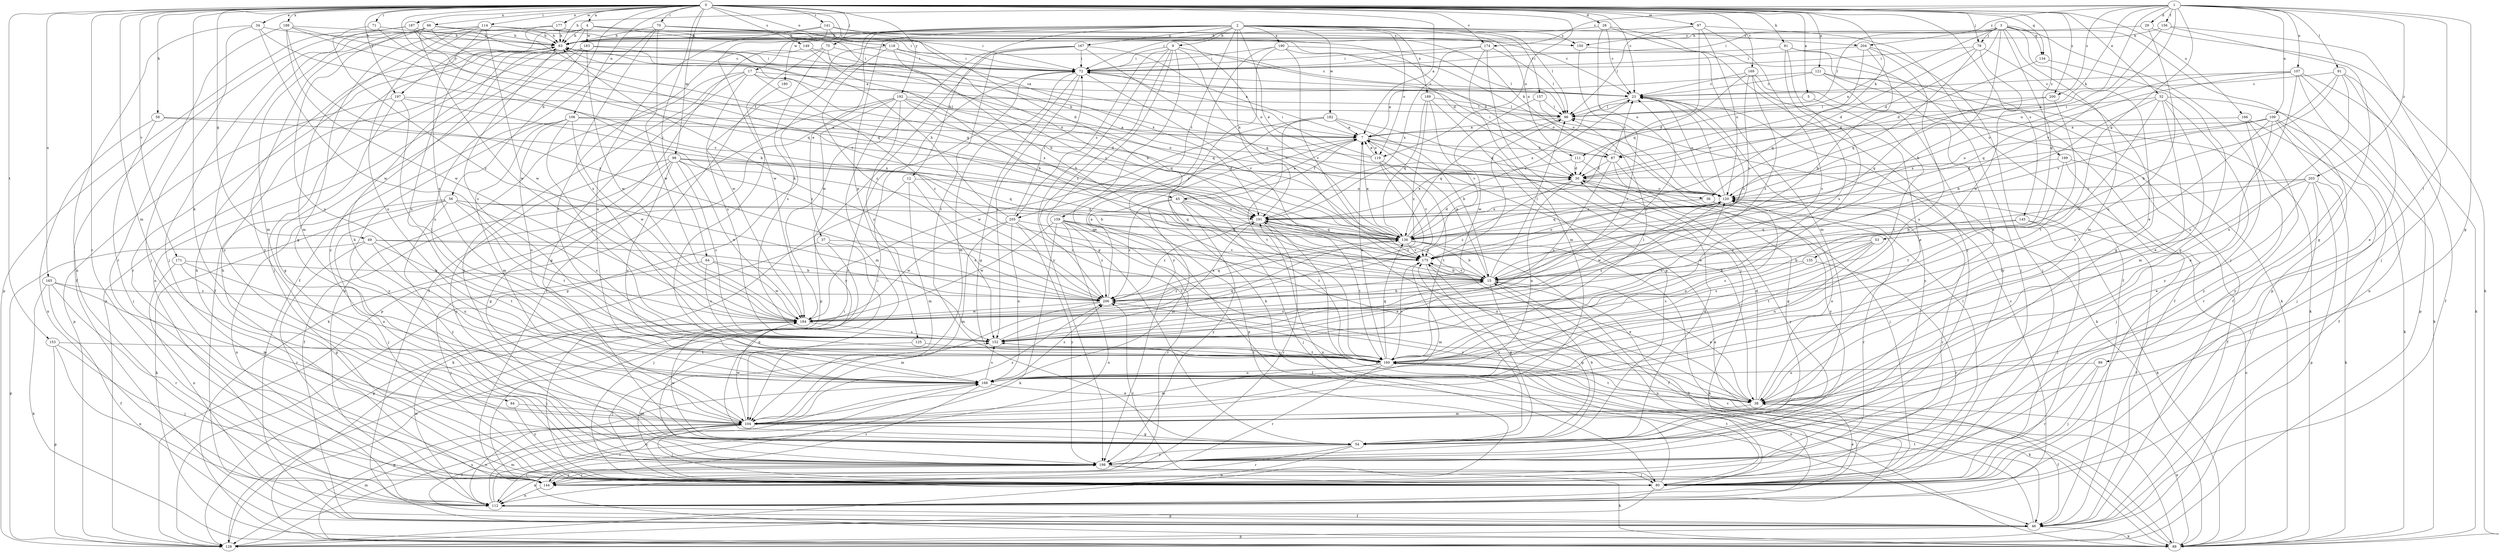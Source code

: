 strict digraph  {
0;
1;
2;
3;
4;
5;
7;
9;
12;
15;
17;
23;
28;
29;
30;
32;
34;
36;
37;
38;
45;
46;
49;
53;
54;
56;
58;
63;
64;
66;
70;
71;
72;
75;
78;
80;
81;
84;
87;
88;
89;
91;
96;
97;
98;
104;
106;
107;
109;
111;
112;
114;
118;
119;
120;
121;
125;
128;
134;
135;
136;
141;
144;
145;
149;
150;
152;
153;
156;
157;
159;
160;
165;
166;
167;
168;
169;
171;
174;
175;
177;
180;
182;
183;
184;
187;
188;
189;
190;
191;
192;
197;
198;
199;
200;
203;
204;
205;
206;
0 -> 4  [label=a];
0 -> 5  [label=a];
0 -> 7  [label=a];
0 -> 17  [label=c];
0 -> 23  [label=c];
0 -> 28  [label=d];
0 -> 32  [label=e];
0 -> 34  [label=e];
0 -> 45  [label=f];
0 -> 49  [label=g];
0 -> 56  [label=h];
0 -> 58  [label=h];
0 -> 64  [label=i];
0 -> 66  [label=i];
0 -> 70  [label=i];
0 -> 71  [label=i];
0 -> 75  [label=j];
0 -> 78  [label=j];
0 -> 81  [label=k];
0 -> 84  [label=k];
0 -> 87  [label=k];
0 -> 97  [label=m];
0 -> 98  [label=m];
0 -> 104  [label=m];
0 -> 106  [label=n];
0 -> 114  [label=o];
0 -> 118  [label=o];
0 -> 119  [label=o];
0 -> 121  [label=p];
0 -> 134  [label=q];
0 -> 141  [label=r];
0 -> 144  [label=r];
0 -> 145  [label=s];
0 -> 149  [label=s];
0 -> 153  [label=t];
0 -> 165  [label=u];
0 -> 166  [label=u];
0 -> 169  [label=v];
0 -> 171  [label=v];
0 -> 174  [label=v];
0 -> 177  [label=w];
0 -> 187  [label=x];
0 -> 188  [label=x];
0 -> 192  [label=y];
0 -> 197  [label=y];
0 -> 199  [label=z];
0 -> 200  [label=z];
1 -> 29  [label=d];
1 -> 36  [label=e];
1 -> 53  [label=g];
1 -> 54  [label=g];
1 -> 63  [label=h];
1 -> 87  [label=k];
1 -> 89  [label=l];
1 -> 91  [label=l];
1 -> 107  [label=n];
1 -> 109  [label=n];
1 -> 156  [label=t];
1 -> 174  [label=v];
1 -> 175  [label=v];
1 -> 200  [label=z];
1 -> 203  [label=z];
1 -> 204  [label=z];
2 -> 9  [label=b];
2 -> 12  [label=b];
2 -> 36  [label=e];
2 -> 37  [label=e];
2 -> 63  [label=h];
2 -> 72  [label=i];
2 -> 96  [label=l];
2 -> 111  [label=n];
2 -> 119  [label=o];
2 -> 125  [label=p];
2 -> 128  [label=p];
2 -> 150  [label=s];
2 -> 157  [label=t];
2 -> 159  [label=t];
2 -> 167  [label=u];
2 -> 180  [label=w];
2 -> 182  [label=w];
2 -> 189  [label=x];
2 -> 190  [label=x];
2 -> 191  [label=x];
2 -> 204  [label=z];
3 -> 15  [label=b];
3 -> 30  [label=d];
3 -> 38  [label=e];
3 -> 72  [label=i];
3 -> 78  [label=j];
3 -> 80  [label=j];
3 -> 96  [label=l];
3 -> 104  [label=m];
3 -> 111  [label=n];
3 -> 128  [label=p];
3 -> 134  [label=q];
3 -> 135  [label=q];
3 -> 150  [label=s];
4 -> 63  [label=h];
4 -> 87  [label=k];
4 -> 150  [label=s];
4 -> 168  [label=u];
4 -> 183  [label=w];
4 -> 191  [label=x];
4 -> 197  [label=y];
4 -> 198  [label=y];
5 -> 96  [label=l];
5 -> 160  [label=t];
7 -> 30  [label=d];
7 -> 45  [label=f];
7 -> 87  [label=k];
7 -> 119  [label=o];
7 -> 205  [label=z];
9 -> 38  [label=e];
9 -> 54  [label=g];
9 -> 72  [label=i];
9 -> 120  [label=o];
9 -> 175  [label=v];
9 -> 198  [label=y];
9 -> 205  [label=z];
9 -> 206  [label=z];
12 -> 88  [label=k];
12 -> 104  [label=m];
12 -> 120  [label=o];
12 -> 152  [label=s];
15 -> 7  [label=a];
15 -> 23  [label=c];
15 -> 38  [label=e];
15 -> 54  [label=g];
15 -> 96  [label=l];
15 -> 112  [label=n];
15 -> 152  [label=s];
15 -> 175  [label=v];
15 -> 191  [label=x];
15 -> 206  [label=z];
17 -> 23  [label=c];
17 -> 54  [label=g];
17 -> 112  [label=n];
17 -> 136  [label=q];
17 -> 152  [label=s];
17 -> 198  [label=y];
17 -> 206  [label=z];
23 -> 96  [label=l];
23 -> 120  [label=o];
23 -> 191  [label=x];
23 -> 198  [label=y];
28 -> 23  [label=c];
28 -> 63  [label=h];
28 -> 104  [label=m];
28 -> 120  [label=o];
28 -> 198  [label=y];
29 -> 63  [label=h];
29 -> 88  [label=k];
29 -> 168  [label=u];
30 -> 120  [label=o];
30 -> 168  [label=u];
30 -> 198  [label=y];
30 -> 206  [label=z];
32 -> 15  [label=b];
32 -> 38  [label=e];
32 -> 88  [label=k];
32 -> 96  [label=l];
32 -> 104  [label=m];
32 -> 184  [label=w];
32 -> 198  [label=y];
34 -> 63  [label=h];
34 -> 80  [label=j];
34 -> 112  [label=n];
34 -> 175  [label=v];
34 -> 184  [label=w];
36 -> 88  [label=k];
36 -> 144  [label=r];
36 -> 191  [label=x];
37 -> 54  [label=g];
37 -> 80  [label=j];
37 -> 128  [label=p];
37 -> 175  [label=v];
38 -> 30  [label=d];
38 -> 46  [label=f];
38 -> 104  [label=m];
38 -> 120  [label=o];
38 -> 160  [label=t];
38 -> 191  [label=x];
38 -> 206  [label=z];
45 -> 7  [label=a];
45 -> 80  [label=j];
45 -> 104  [label=m];
45 -> 160  [label=t];
45 -> 191  [label=x];
45 -> 198  [label=y];
45 -> 206  [label=z];
46 -> 88  [label=k];
46 -> 128  [label=p];
46 -> 160  [label=t];
49 -> 128  [label=p];
49 -> 144  [label=r];
49 -> 160  [label=t];
49 -> 168  [label=u];
49 -> 175  [label=v];
49 -> 206  [label=z];
53 -> 15  [label=b];
53 -> 152  [label=s];
53 -> 160  [label=t];
53 -> 168  [label=u];
53 -> 175  [label=v];
54 -> 15  [label=b];
54 -> 30  [label=d];
54 -> 112  [label=n];
54 -> 144  [label=r];
54 -> 175  [label=v];
54 -> 184  [label=w];
54 -> 198  [label=y];
56 -> 80  [label=j];
56 -> 88  [label=k];
56 -> 112  [label=n];
56 -> 136  [label=q];
56 -> 152  [label=s];
56 -> 160  [label=t];
56 -> 191  [label=x];
56 -> 198  [label=y];
58 -> 7  [label=a];
58 -> 80  [label=j];
58 -> 112  [label=n];
58 -> 191  [label=x];
63 -> 72  [label=i];
63 -> 80  [label=j];
63 -> 144  [label=r];
63 -> 152  [label=s];
64 -> 15  [label=b];
64 -> 80  [label=j];
64 -> 152  [label=s];
64 -> 184  [label=w];
66 -> 46  [label=f];
66 -> 63  [label=h];
66 -> 72  [label=i];
66 -> 104  [label=m];
66 -> 168  [label=u];
66 -> 175  [label=v];
66 -> 184  [label=w];
66 -> 198  [label=y];
70 -> 23  [label=c];
70 -> 30  [label=d];
70 -> 46  [label=f];
70 -> 63  [label=h];
70 -> 152  [label=s];
70 -> 184  [label=w];
70 -> 191  [label=x];
71 -> 63  [label=h];
71 -> 136  [label=q];
71 -> 206  [label=z];
72 -> 23  [label=c];
72 -> 54  [label=g];
72 -> 104  [label=m];
72 -> 152  [label=s];
72 -> 175  [label=v];
75 -> 46  [label=f];
75 -> 72  [label=i];
75 -> 152  [label=s];
75 -> 160  [label=t];
75 -> 175  [label=v];
78 -> 30  [label=d];
78 -> 54  [label=g];
78 -> 72  [label=i];
78 -> 136  [label=q];
78 -> 184  [label=w];
80 -> 38  [label=e];
80 -> 63  [label=h];
80 -> 96  [label=l];
80 -> 128  [label=p];
80 -> 152  [label=s];
80 -> 160  [label=t];
80 -> 191  [label=x];
80 -> 206  [label=z];
81 -> 38  [label=e];
81 -> 72  [label=i];
81 -> 80  [label=j];
81 -> 152  [label=s];
81 -> 160  [label=t];
84 -> 104  [label=m];
84 -> 198  [label=y];
87 -> 23  [label=c];
87 -> 30  [label=d];
87 -> 54  [label=g];
87 -> 72  [label=i];
87 -> 152  [label=s];
87 -> 198  [label=y];
88 -> 7  [label=a];
88 -> 38  [label=e];
88 -> 104  [label=m];
88 -> 120  [label=o];
88 -> 175  [label=v];
89 -> 80  [label=j];
89 -> 144  [label=r];
89 -> 168  [label=u];
91 -> 15  [label=b];
91 -> 23  [label=c];
91 -> 38  [label=e];
91 -> 46  [label=f];
91 -> 168  [label=u];
91 -> 175  [label=v];
96 -> 7  [label=a];
96 -> 136  [label=q];
97 -> 46  [label=f];
97 -> 63  [label=h];
97 -> 96  [label=l];
97 -> 120  [label=o];
97 -> 136  [label=q];
97 -> 152  [label=s];
98 -> 15  [label=b];
98 -> 30  [label=d];
98 -> 46  [label=f];
98 -> 54  [label=g];
98 -> 136  [label=q];
98 -> 152  [label=s];
98 -> 168  [label=u];
98 -> 184  [label=w];
98 -> 198  [label=y];
104 -> 46  [label=f];
104 -> 54  [label=g];
104 -> 63  [label=h];
104 -> 80  [label=j];
104 -> 112  [label=n];
104 -> 144  [label=r];
104 -> 184  [label=w];
104 -> 206  [label=z];
106 -> 7  [label=a];
106 -> 30  [label=d];
106 -> 104  [label=m];
106 -> 152  [label=s];
106 -> 168  [label=u];
106 -> 184  [label=w];
106 -> 198  [label=y];
107 -> 23  [label=c];
107 -> 88  [label=k];
107 -> 112  [label=n];
107 -> 120  [label=o];
107 -> 128  [label=p];
107 -> 136  [label=q];
107 -> 168  [label=u];
109 -> 7  [label=a];
109 -> 38  [label=e];
109 -> 80  [label=j];
109 -> 88  [label=k];
109 -> 120  [label=o];
109 -> 160  [label=t];
109 -> 191  [label=x];
109 -> 198  [label=y];
111 -> 30  [label=d];
111 -> 80  [label=j];
111 -> 191  [label=x];
112 -> 15  [label=b];
112 -> 23  [label=c];
112 -> 46  [label=f];
112 -> 104  [label=m];
112 -> 168  [label=u];
112 -> 184  [label=w];
112 -> 191  [label=x];
114 -> 7  [label=a];
114 -> 54  [label=g];
114 -> 63  [label=h];
114 -> 152  [label=s];
114 -> 168  [label=u];
114 -> 184  [label=w];
114 -> 198  [label=y];
118 -> 15  [label=b];
118 -> 23  [label=c];
118 -> 72  [label=i];
118 -> 184  [label=w];
118 -> 206  [label=z];
119 -> 7  [label=a];
119 -> 63  [label=h];
119 -> 72  [label=i];
119 -> 152  [label=s];
119 -> 160  [label=t];
119 -> 175  [label=v];
120 -> 23  [label=c];
120 -> 136  [label=q];
120 -> 144  [label=r];
120 -> 152  [label=s];
120 -> 184  [label=w];
120 -> 191  [label=x];
121 -> 7  [label=a];
121 -> 23  [label=c];
121 -> 46  [label=f];
121 -> 88  [label=k];
121 -> 198  [label=y];
125 -> 80  [label=j];
125 -> 160  [label=t];
128 -> 72  [label=i];
128 -> 168  [label=u];
134 -> 30  [label=d];
134 -> 54  [label=g];
135 -> 15  [label=b];
135 -> 144  [label=r];
135 -> 152  [label=s];
136 -> 7  [label=a];
136 -> 15  [label=b];
136 -> 23  [label=c];
136 -> 30  [label=d];
136 -> 46  [label=f];
136 -> 63  [label=h];
136 -> 88  [label=k];
136 -> 175  [label=v];
141 -> 15  [label=b];
141 -> 30  [label=d];
141 -> 63  [label=h];
141 -> 120  [label=o];
141 -> 168  [label=u];
141 -> 184  [label=w];
144 -> 63  [label=h];
144 -> 72  [label=i];
144 -> 112  [label=n];
144 -> 198  [label=y];
145 -> 46  [label=f];
145 -> 80  [label=j];
145 -> 136  [label=q];
145 -> 152  [label=s];
149 -> 15  [label=b];
149 -> 72  [label=i];
149 -> 160  [label=t];
150 -> 88  [label=k];
150 -> 152  [label=s];
152 -> 120  [label=o];
152 -> 136  [label=q];
152 -> 160  [label=t];
153 -> 80  [label=j];
153 -> 112  [label=n];
153 -> 128  [label=p];
153 -> 160  [label=t];
156 -> 54  [label=g];
156 -> 63  [label=h];
156 -> 80  [label=j];
156 -> 120  [label=o];
157 -> 88  [label=k];
157 -> 96  [label=l];
157 -> 184  [label=w];
159 -> 38  [label=e];
159 -> 46  [label=f];
159 -> 88  [label=k];
159 -> 112  [label=n];
159 -> 136  [label=q];
159 -> 144  [label=r];
159 -> 184  [label=w];
159 -> 206  [label=z];
160 -> 7  [label=a];
160 -> 88  [label=k];
160 -> 96  [label=l];
160 -> 104  [label=m];
160 -> 112  [label=n];
160 -> 136  [label=q];
160 -> 144  [label=r];
160 -> 152  [label=s];
160 -> 168  [label=u];
160 -> 175  [label=v];
165 -> 46  [label=f];
165 -> 88  [label=k];
165 -> 104  [label=m];
165 -> 144  [label=r];
165 -> 206  [label=z];
166 -> 7  [label=a];
166 -> 46  [label=f];
166 -> 144  [label=r];
166 -> 198  [label=y];
167 -> 7  [label=a];
167 -> 72  [label=i];
167 -> 128  [label=p];
167 -> 136  [label=q];
167 -> 160  [label=t];
167 -> 184  [label=w];
168 -> 38  [label=e];
168 -> 120  [label=o];
168 -> 128  [label=p];
168 -> 144  [label=r];
168 -> 152  [label=s];
168 -> 206  [label=z];
169 -> 23  [label=c];
169 -> 30  [label=d];
169 -> 38  [label=e];
169 -> 46  [label=f];
169 -> 175  [label=v];
169 -> 206  [label=z];
171 -> 15  [label=b];
171 -> 54  [label=g];
171 -> 112  [label=n];
171 -> 168  [label=u];
174 -> 72  [label=i];
174 -> 80  [label=j];
174 -> 96  [label=l];
174 -> 104  [label=m];
174 -> 191  [label=x];
175 -> 15  [label=b];
175 -> 38  [label=e];
175 -> 54  [label=g];
175 -> 96  [label=l];
175 -> 104  [label=m];
175 -> 120  [label=o];
177 -> 63  [label=h];
177 -> 72  [label=i];
177 -> 104  [label=m];
177 -> 136  [label=q];
180 -> 128  [label=p];
182 -> 7  [label=a];
182 -> 15  [label=b];
182 -> 38  [label=e];
182 -> 128  [label=p];
182 -> 160  [label=t];
182 -> 184  [label=w];
183 -> 30  [label=d];
183 -> 46  [label=f];
183 -> 72  [label=i];
183 -> 112  [label=n];
183 -> 128  [label=p];
183 -> 168  [label=u];
183 -> 184  [label=w];
184 -> 23  [label=c];
184 -> 80  [label=j];
184 -> 152  [label=s];
184 -> 191  [label=x];
187 -> 7  [label=a];
187 -> 23  [label=c];
187 -> 63  [label=h];
187 -> 72  [label=i];
187 -> 80  [label=j];
187 -> 128  [label=p];
188 -> 15  [label=b];
188 -> 63  [label=h];
188 -> 136  [label=q];
188 -> 144  [label=r];
188 -> 184  [label=w];
188 -> 206  [label=z];
189 -> 54  [label=g];
189 -> 96  [label=l];
189 -> 136  [label=q];
189 -> 175  [label=v];
189 -> 206  [label=z];
190 -> 72  [label=i];
190 -> 88  [label=k];
190 -> 96  [label=l];
190 -> 120  [label=o];
190 -> 175  [label=v];
190 -> 198  [label=y];
191 -> 136  [label=q];
191 -> 144  [label=r];
191 -> 160  [label=t];
191 -> 206  [label=z];
192 -> 88  [label=k];
192 -> 96  [label=l];
192 -> 104  [label=m];
192 -> 120  [label=o];
192 -> 136  [label=q];
192 -> 144  [label=r];
192 -> 152  [label=s];
192 -> 191  [label=x];
192 -> 198  [label=y];
197 -> 54  [label=g];
197 -> 96  [label=l];
197 -> 128  [label=p];
197 -> 160  [label=t];
197 -> 206  [label=z];
198 -> 80  [label=j];
198 -> 88  [label=k];
198 -> 112  [label=n];
198 -> 144  [label=r];
199 -> 30  [label=d];
199 -> 46  [label=f];
199 -> 80  [label=j];
199 -> 160  [label=t];
200 -> 96  [label=l];
200 -> 136  [label=q];
200 -> 160  [label=t];
203 -> 15  [label=b];
203 -> 38  [label=e];
203 -> 80  [label=j];
203 -> 88  [label=k];
203 -> 120  [label=o];
203 -> 128  [label=p];
203 -> 160  [label=t];
204 -> 15  [label=b];
204 -> 72  [label=i];
204 -> 80  [label=j];
204 -> 136  [label=q];
204 -> 168  [label=u];
205 -> 63  [label=h];
205 -> 72  [label=i];
205 -> 104  [label=m];
205 -> 136  [label=q];
205 -> 160  [label=t];
205 -> 168  [label=u];
205 -> 184  [label=w];
205 -> 198  [label=y];
206 -> 7  [label=a];
206 -> 15  [label=b];
206 -> 63  [label=h];
206 -> 104  [label=m];
206 -> 136  [label=q];
206 -> 184  [label=w];
}
